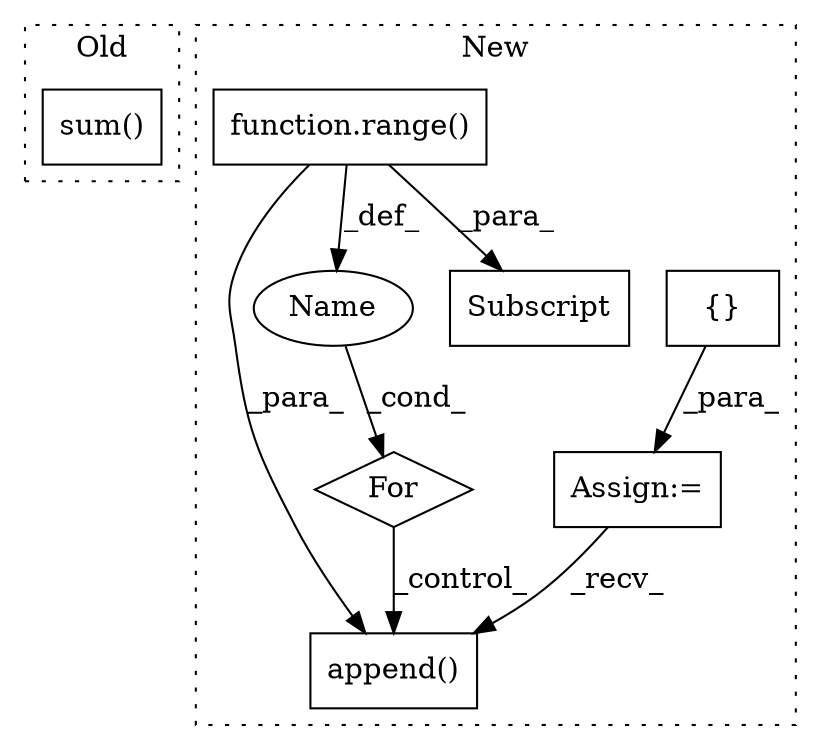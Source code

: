 digraph G {
subgraph cluster0 {
1 [label="sum()" a="75" s="5714" l="30" shape="box"];
label = "Old";
style="dotted";
}
subgraph cluster1 {
2 [label="append()" a="75" s="5732,5813" l="13,2" shape="box"];
3 [label="{}" a="59" s="5675,5675" l="2,1" shape="box"];
4 [label="Assign:=" a="68" s="5672" l="3" shape="box"];
5 [label="For" a="107" s="5686,5718" l="4,14" shape="diamond"];
6 [label="Name" a="87" s="5690" l="1" shape="ellipse"];
7 [label="function.range()" a="75" s="5695,5717" l="6,1" shape="box"];
8 [label="Subscript" a="63" s="5793,0" l="8,0" shape="box"];
label = "New";
style="dotted";
}
3 -> 4 [label="_para_"];
4 -> 2 [label="_recv_"];
5 -> 2 [label="_control_"];
6 -> 5 [label="_cond_"];
7 -> 6 [label="_def_"];
7 -> 8 [label="_para_"];
7 -> 2 [label="_para_"];
}